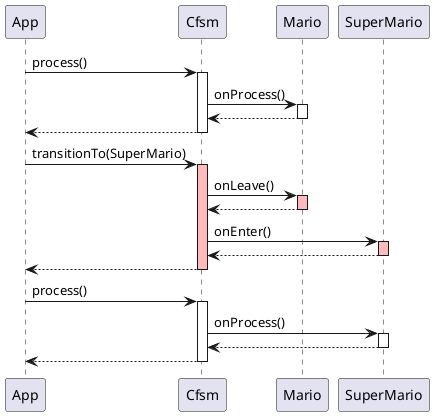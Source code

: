@startuml CFSM stateAlias1 --> stateAlias2 : messageOrCond2 <<stereotype1>>
autoactivate on

participant App
participant Cfsm
participant Mario
participant SuperMario

App -> Cfsm : process()
Cfsm -> Mario: onProcess()
Cfsm <-- Mario
App <-- Cfsm

App -> Cfsm #FFBBBB: transitionTo(SuperMario) 
Cfsm -> Mario #FFBBBB: onLeave()
Cfsm <-- Mario
Cfsm -> SuperMario #FFBBBB: onEnter()
Cfsm <-- SuperMario

App <-- Cfsm
App -> Cfsm : process()
Cfsm -> SuperMario: onProcess()
Cfsm <-- SuperMario
App <-- Cfsm
@enduml